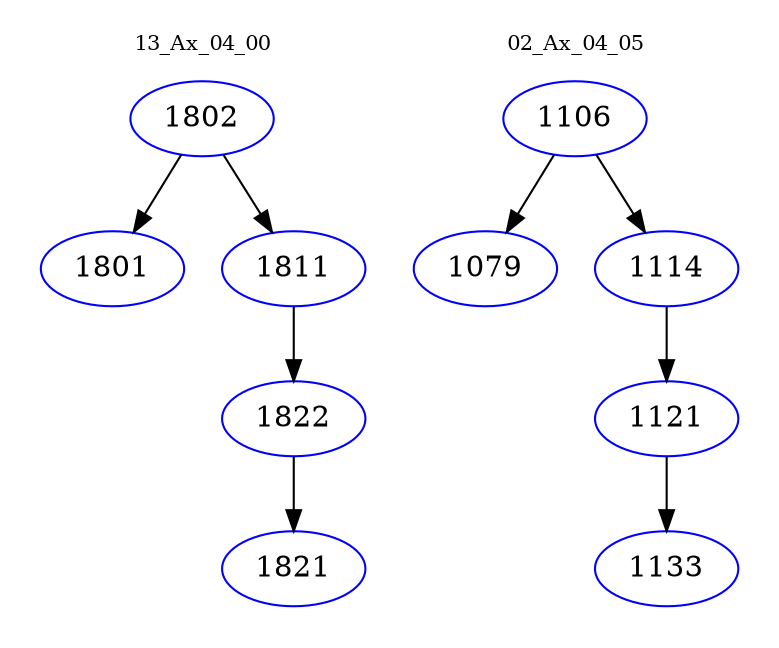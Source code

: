 digraph{
subgraph cluster_0 {
color = white
label = "13_Ax_04_00";
fontsize=10;
T0_1802 [label="1802", color="blue"]
T0_1802 -> T0_1801 [color="black"]
T0_1801 [label="1801", color="blue"]
T0_1802 -> T0_1811 [color="black"]
T0_1811 [label="1811", color="blue"]
T0_1811 -> T0_1822 [color="black"]
T0_1822 [label="1822", color="blue"]
T0_1822 -> T0_1821 [color="black"]
T0_1821 [label="1821", color="blue"]
}
subgraph cluster_1 {
color = white
label = "02_Ax_04_05";
fontsize=10;
T1_1106 [label="1106", color="blue"]
T1_1106 -> T1_1079 [color="black"]
T1_1079 [label="1079", color="blue"]
T1_1106 -> T1_1114 [color="black"]
T1_1114 [label="1114", color="blue"]
T1_1114 -> T1_1121 [color="black"]
T1_1121 [label="1121", color="blue"]
T1_1121 -> T1_1133 [color="black"]
T1_1133 [label="1133", color="blue"]
}
}
